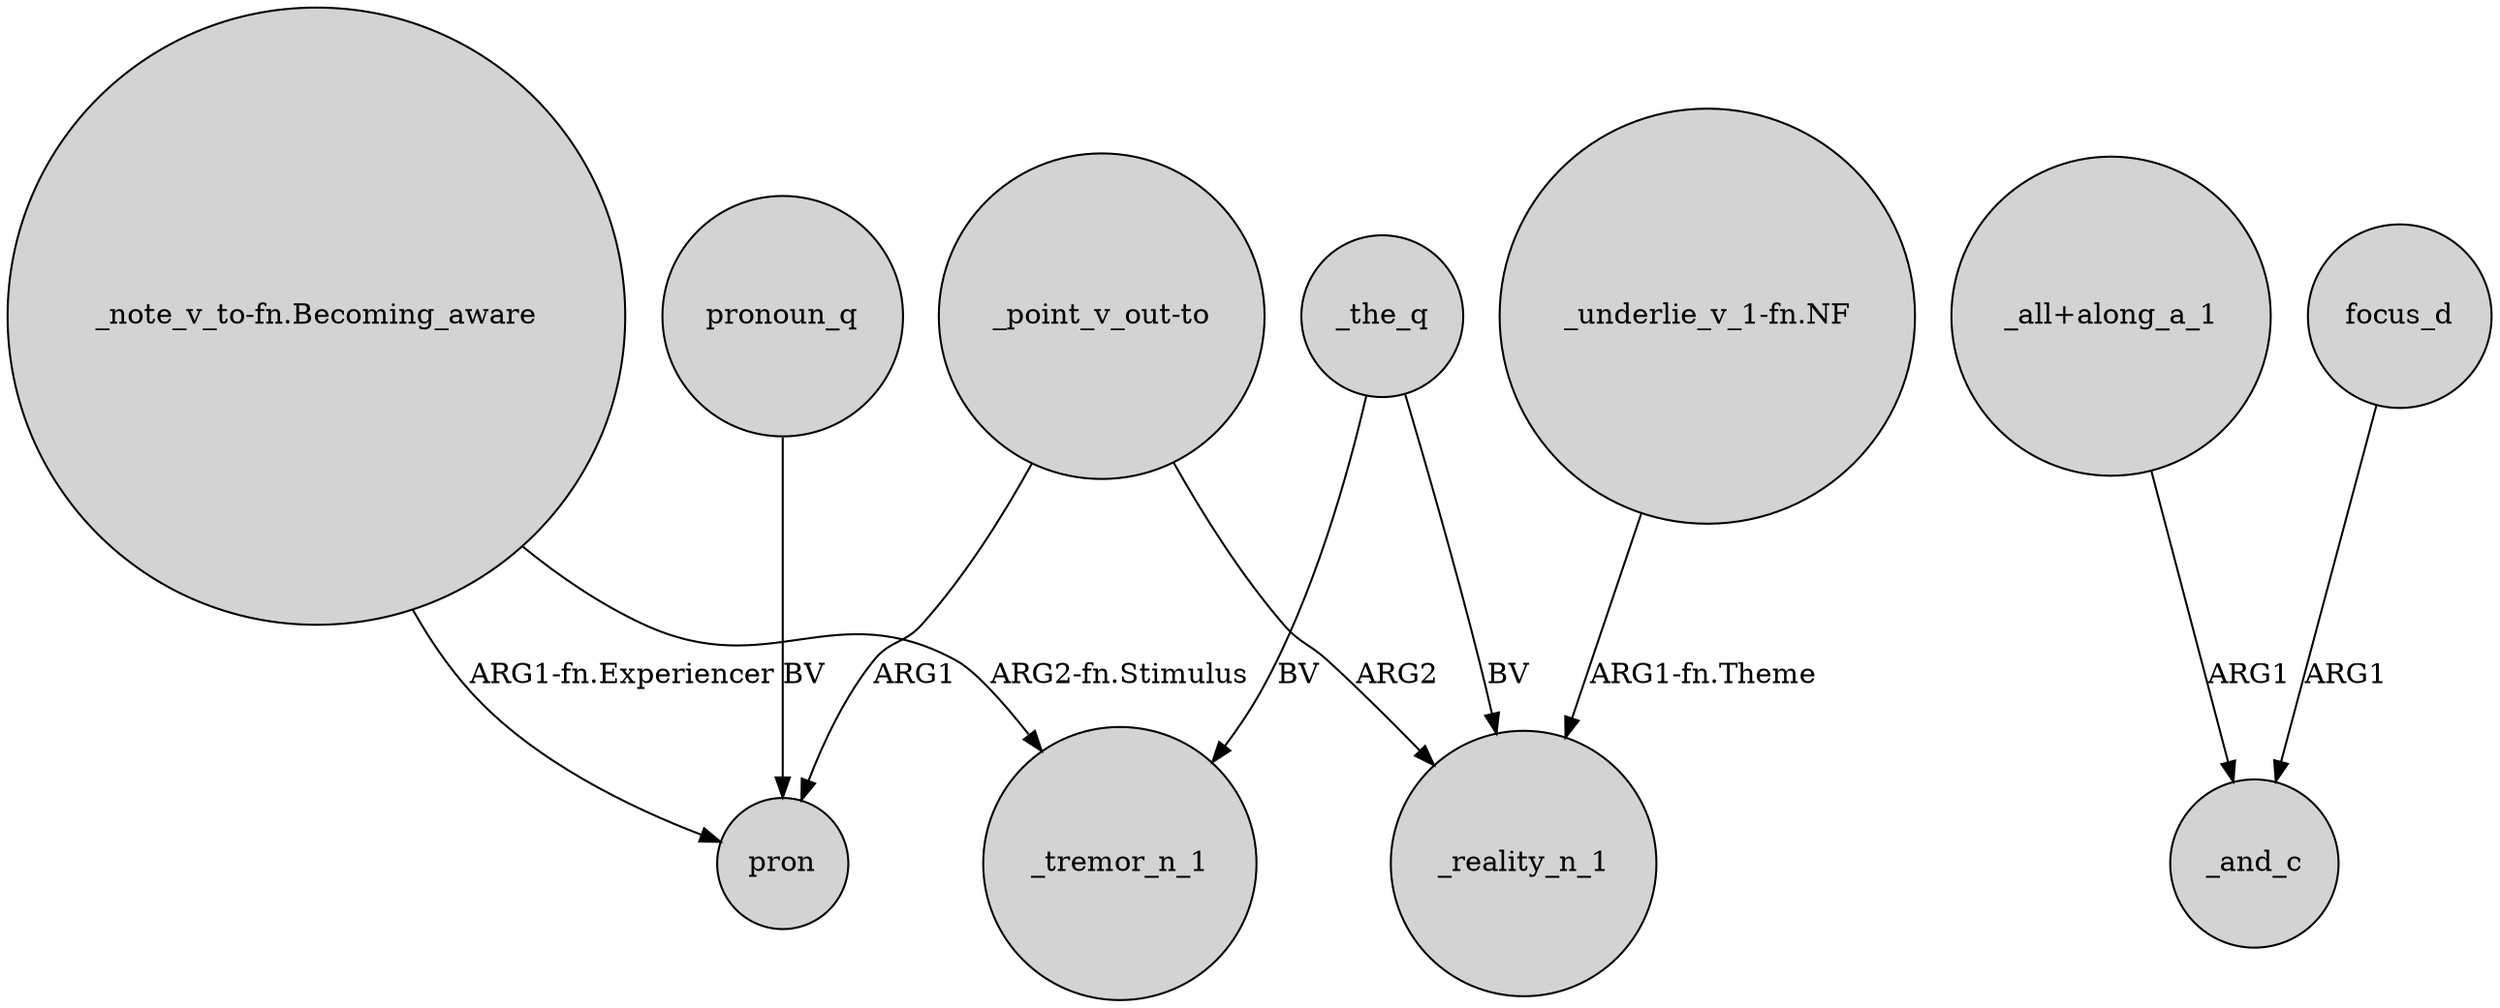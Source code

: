 digraph {
	node [shape=circle style=filled]
	"_note_v_to-fn.Becoming_aware" -> pron [label="ARG1-fn.Experiencer"]
	_the_q -> _tremor_n_1 [label=BV]
	"_all+along_a_1" -> _and_c [label=ARG1]
	_the_q -> _reality_n_1 [label=BV]
	"_underlie_v_1-fn.NF" -> _reality_n_1 [label="ARG1-fn.Theme"]
	"_note_v_to-fn.Becoming_aware" -> _tremor_n_1 [label="ARG2-fn.Stimulus"]
	"_point_v_out-to" -> _reality_n_1 [label=ARG2]
	focus_d -> _and_c [label=ARG1]
	"_point_v_out-to" -> pron [label=ARG1]
	pronoun_q -> pron [label=BV]
}
